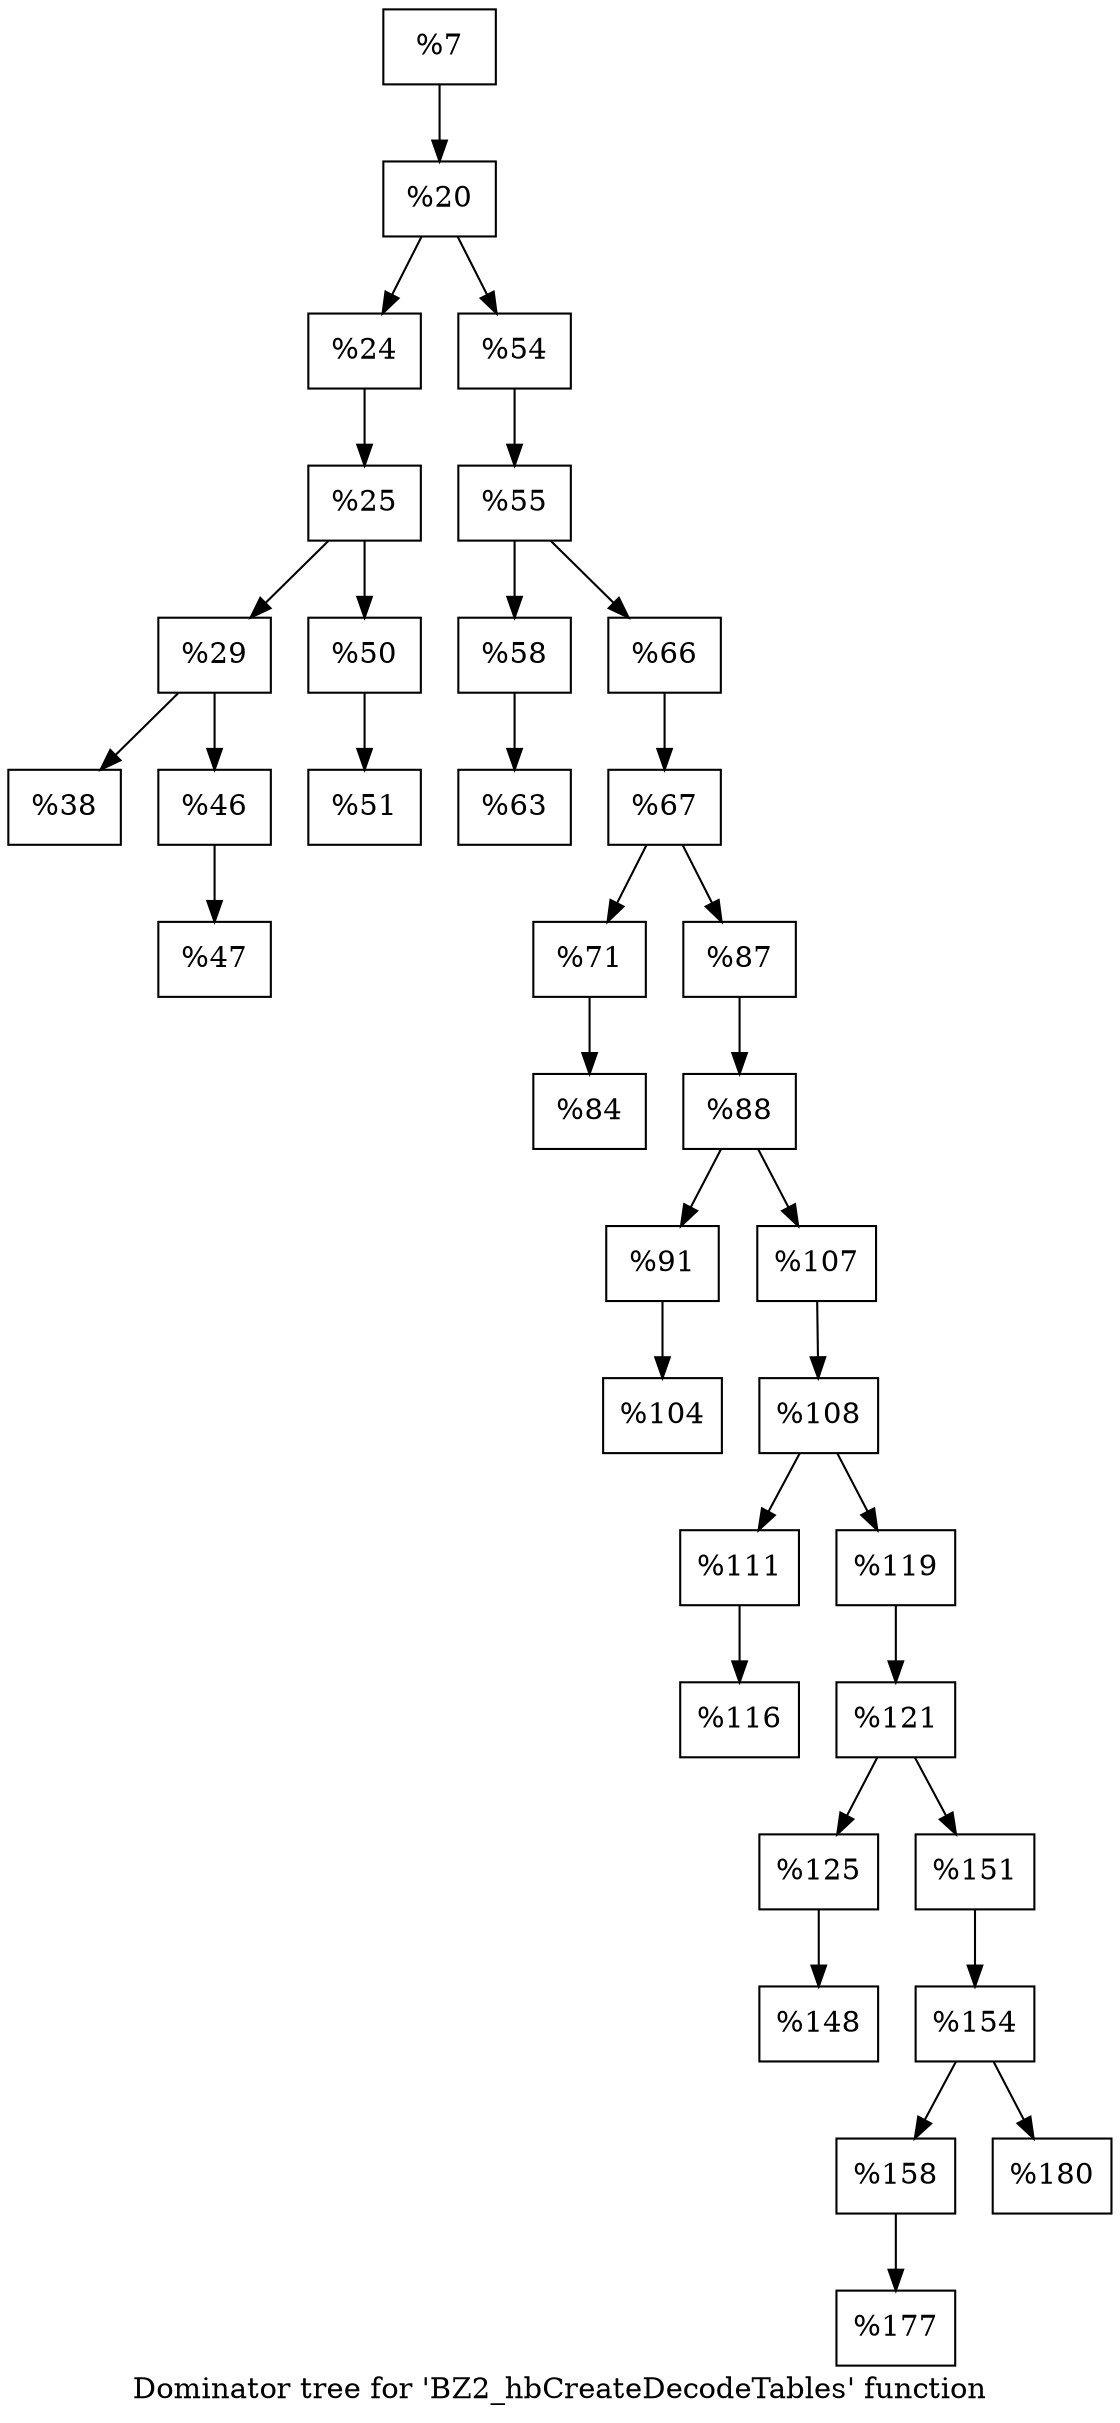 digraph "Dominator tree for 'BZ2_hbCreateDecodeTables' function" {
	label="Dominator tree for 'BZ2_hbCreateDecodeTables' function";

	Node0x216ec50 [shape=record,label="{%7}"];
	Node0x216ec50 -> Node0x2122520;
	Node0x2122520 [shape=record,label="{%20}"];
	Node0x2122520 -> Node0x215be50;
	Node0x2122520 -> Node0x20be950;
	Node0x215be50 [shape=record,label="{%24}"];
	Node0x215be50 -> Node0x1f8d300;
	Node0x1f8d300 [shape=record,label="{%25}"];
	Node0x1f8d300 -> Node0x216ea50;
	Node0x1f8d300 -> Node0x2182750;
	Node0x216ea50 [shape=record,label="{%29}"];
	Node0x216ea50 -> Node0x20b8070;
	Node0x216ea50 -> Node0x2169b20;
	Node0x20b8070 [shape=record,label="{%38}"];
	Node0x2169b20 [shape=record,label="{%46}"];
	Node0x2169b20 -> Node0x2071470;
	Node0x2071470 [shape=record,label="{%47}"];
	Node0x2182750 [shape=record,label="{%50}"];
	Node0x2182750 -> Node0x2196ae0;
	Node0x2196ae0 [shape=record,label="{%51}"];
	Node0x20be950 [shape=record,label="{%54}"];
	Node0x20be950 -> Node0x1fcd140;
	Node0x1fcd140 [shape=record,label="{%55}"];
	Node0x1fcd140 -> Node0x20b9e30;
	Node0x1fcd140 -> Node0x216a250;
	Node0x20b9e30 [shape=record,label="{%58}"];
	Node0x20b9e30 -> Node0x20c0ac0;
	Node0x20c0ac0 [shape=record,label="{%63}"];
	Node0x216a250 [shape=record,label="{%66}"];
	Node0x216a250 -> Node0x20d5080;
	Node0x20d5080 [shape=record,label="{%67}"];
	Node0x20d5080 -> Node0x2124ea0;
	Node0x20d5080 -> Node0x2161cf0;
	Node0x2124ea0 [shape=record,label="{%71}"];
	Node0x2124ea0 -> Node0x2182880;
	Node0x2182880 [shape=record,label="{%84}"];
	Node0x2161cf0 [shape=record,label="{%87}"];
	Node0x2161cf0 -> Node0x2166810;
	Node0x2166810 [shape=record,label="{%88}"];
	Node0x2166810 -> Node0x215d110;
	Node0x2166810 -> Node0x214fe70;
	Node0x215d110 [shape=record,label="{%91}"];
	Node0x215d110 -> Node0x2075a10;
	Node0x2075a10 [shape=record,label="{%104}"];
	Node0x214fe70 [shape=record,label="{%107}"];
	Node0x214fe70 -> Node0x207d770;
	Node0x207d770 [shape=record,label="{%108}"];
	Node0x207d770 -> Node0x220c350;
	Node0x207d770 -> Node0x2189b90;
	Node0x220c350 [shape=record,label="{%111}"];
	Node0x220c350 -> Node0x21907e0;
	Node0x21907e0 [shape=record,label="{%116}"];
	Node0x2189b90 [shape=record,label="{%119}"];
	Node0x2189b90 -> Node0x2167650;
	Node0x2167650 [shape=record,label="{%121}"];
	Node0x2167650 -> Node0x2142150;
	Node0x2167650 -> Node0x1f1cd40;
	Node0x2142150 [shape=record,label="{%125}"];
	Node0x2142150 -> Node0x2128fc0;
	Node0x2128fc0 [shape=record,label="{%148}"];
	Node0x1f1cd40 [shape=record,label="{%151}"];
	Node0x1f1cd40 -> Node0x214e130;
	Node0x214e130 [shape=record,label="{%154}"];
	Node0x214e130 -> Node0x207b4d0;
	Node0x214e130 -> Node0x20e2860;
	Node0x207b4d0 [shape=record,label="{%158}"];
	Node0x207b4d0 -> Node0x22215a0;
	Node0x22215a0 [shape=record,label="{%177}"];
	Node0x20e2860 [shape=record,label="{%180}"];
}
